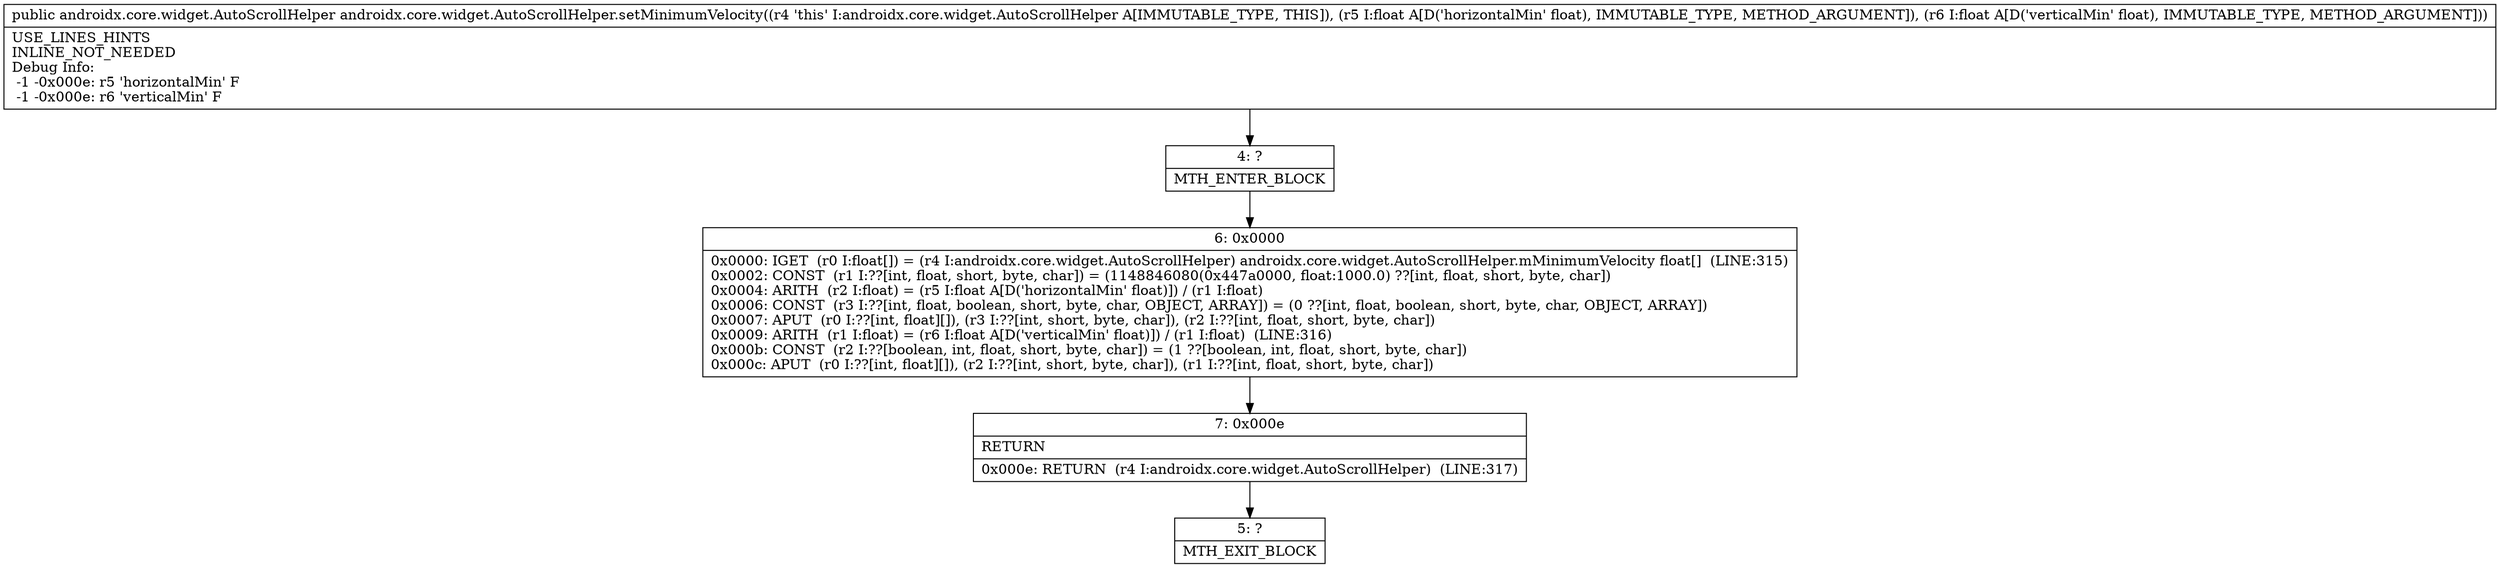digraph "CFG forandroidx.core.widget.AutoScrollHelper.setMinimumVelocity(FF)Landroidx\/core\/widget\/AutoScrollHelper;" {
Node_4 [shape=record,label="{4\:\ ?|MTH_ENTER_BLOCK\l}"];
Node_6 [shape=record,label="{6\:\ 0x0000|0x0000: IGET  (r0 I:float[]) = (r4 I:androidx.core.widget.AutoScrollHelper) androidx.core.widget.AutoScrollHelper.mMinimumVelocity float[]  (LINE:315)\l0x0002: CONST  (r1 I:??[int, float, short, byte, char]) = (1148846080(0x447a0000, float:1000.0) ??[int, float, short, byte, char]) \l0x0004: ARITH  (r2 I:float) = (r5 I:float A[D('horizontalMin' float)]) \/ (r1 I:float) \l0x0006: CONST  (r3 I:??[int, float, boolean, short, byte, char, OBJECT, ARRAY]) = (0 ??[int, float, boolean, short, byte, char, OBJECT, ARRAY]) \l0x0007: APUT  (r0 I:??[int, float][]), (r3 I:??[int, short, byte, char]), (r2 I:??[int, float, short, byte, char]) \l0x0009: ARITH  (r1 I:float) = (r6 I:float A[D('verticalMin' float)]) \/ (r1 I:float)  (LINE:316)\l0x000b: CONST  (r2 I:??[boolean, int, float, short, byte, char]) = (1 ??[boolean, int, float, short, byte, char]) \l0x000c: APUT  (r0 I:??[int, float][]), (r2 I:??[int, short, byte, char]), (r1 I:??[int, float, short, byte, char]) \l}"];
Node_7 [shape=record,label="{7\:\ 0x000e|RETURN\l|0x000e: RETURN  (r4 I:androidx.core.widget.AutoScrollHelper)  (LINE:317)\l}"];
Node_5 [shape=record,label="{5\:\ ?|MTH_EXIT_BLOCK\l}"];
MethodNode[shape=record,label="{public androidx.core.widget.AutoScrollHelper androidx.core.widget.AutoScrollHelper.setMinimumVelocity((r4 'this' I:androidx.core.widget.AutoScrollHelper A[IMMUTABLE_TYPE, THIS]), (r5 I:float A[D('horizontalMin' float), IMMUTABLE_TYPE, METHOD_ARGUMENT]), (r6 I:float A[D('verticalMin' float), IMMUTABLE_TYPE, METHOD_ARGUMENT]))  | USE_LINES_HINTS\lINLINE_NOT_NEEDED\lDebug Info:\l  \-1 \-0x000e: r5 'horizontalMin' F\l  \-1 \-0x000e: r6 'verticalMin' F\l}"];
MethodNode -> Node_4;Node_4 -> Node_6;
Node_6 -> Node_7;
Node_7 -> Node_5;
}

